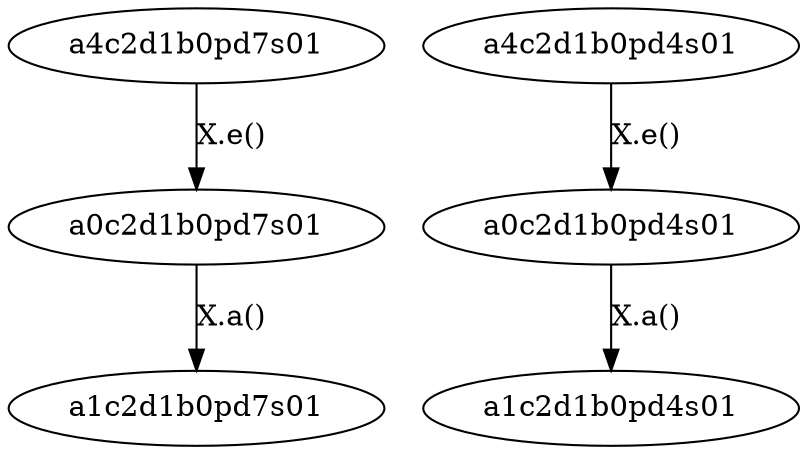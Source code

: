 digraph { 
a0c2d1b0pd7s01->a1c2d1b0pd7s01[label= "X.a()"];
a0c2d1b0pd4s01->a1c2d1b0pd4s01[label= "X.a()"];
a4c2d1b0pd7s01->a0c2d1b0pd7s01[label= "X.e()"];
a4c2d1b0pd4s01->a0c2d1b0pd4s01[label= "X.e()"];

}